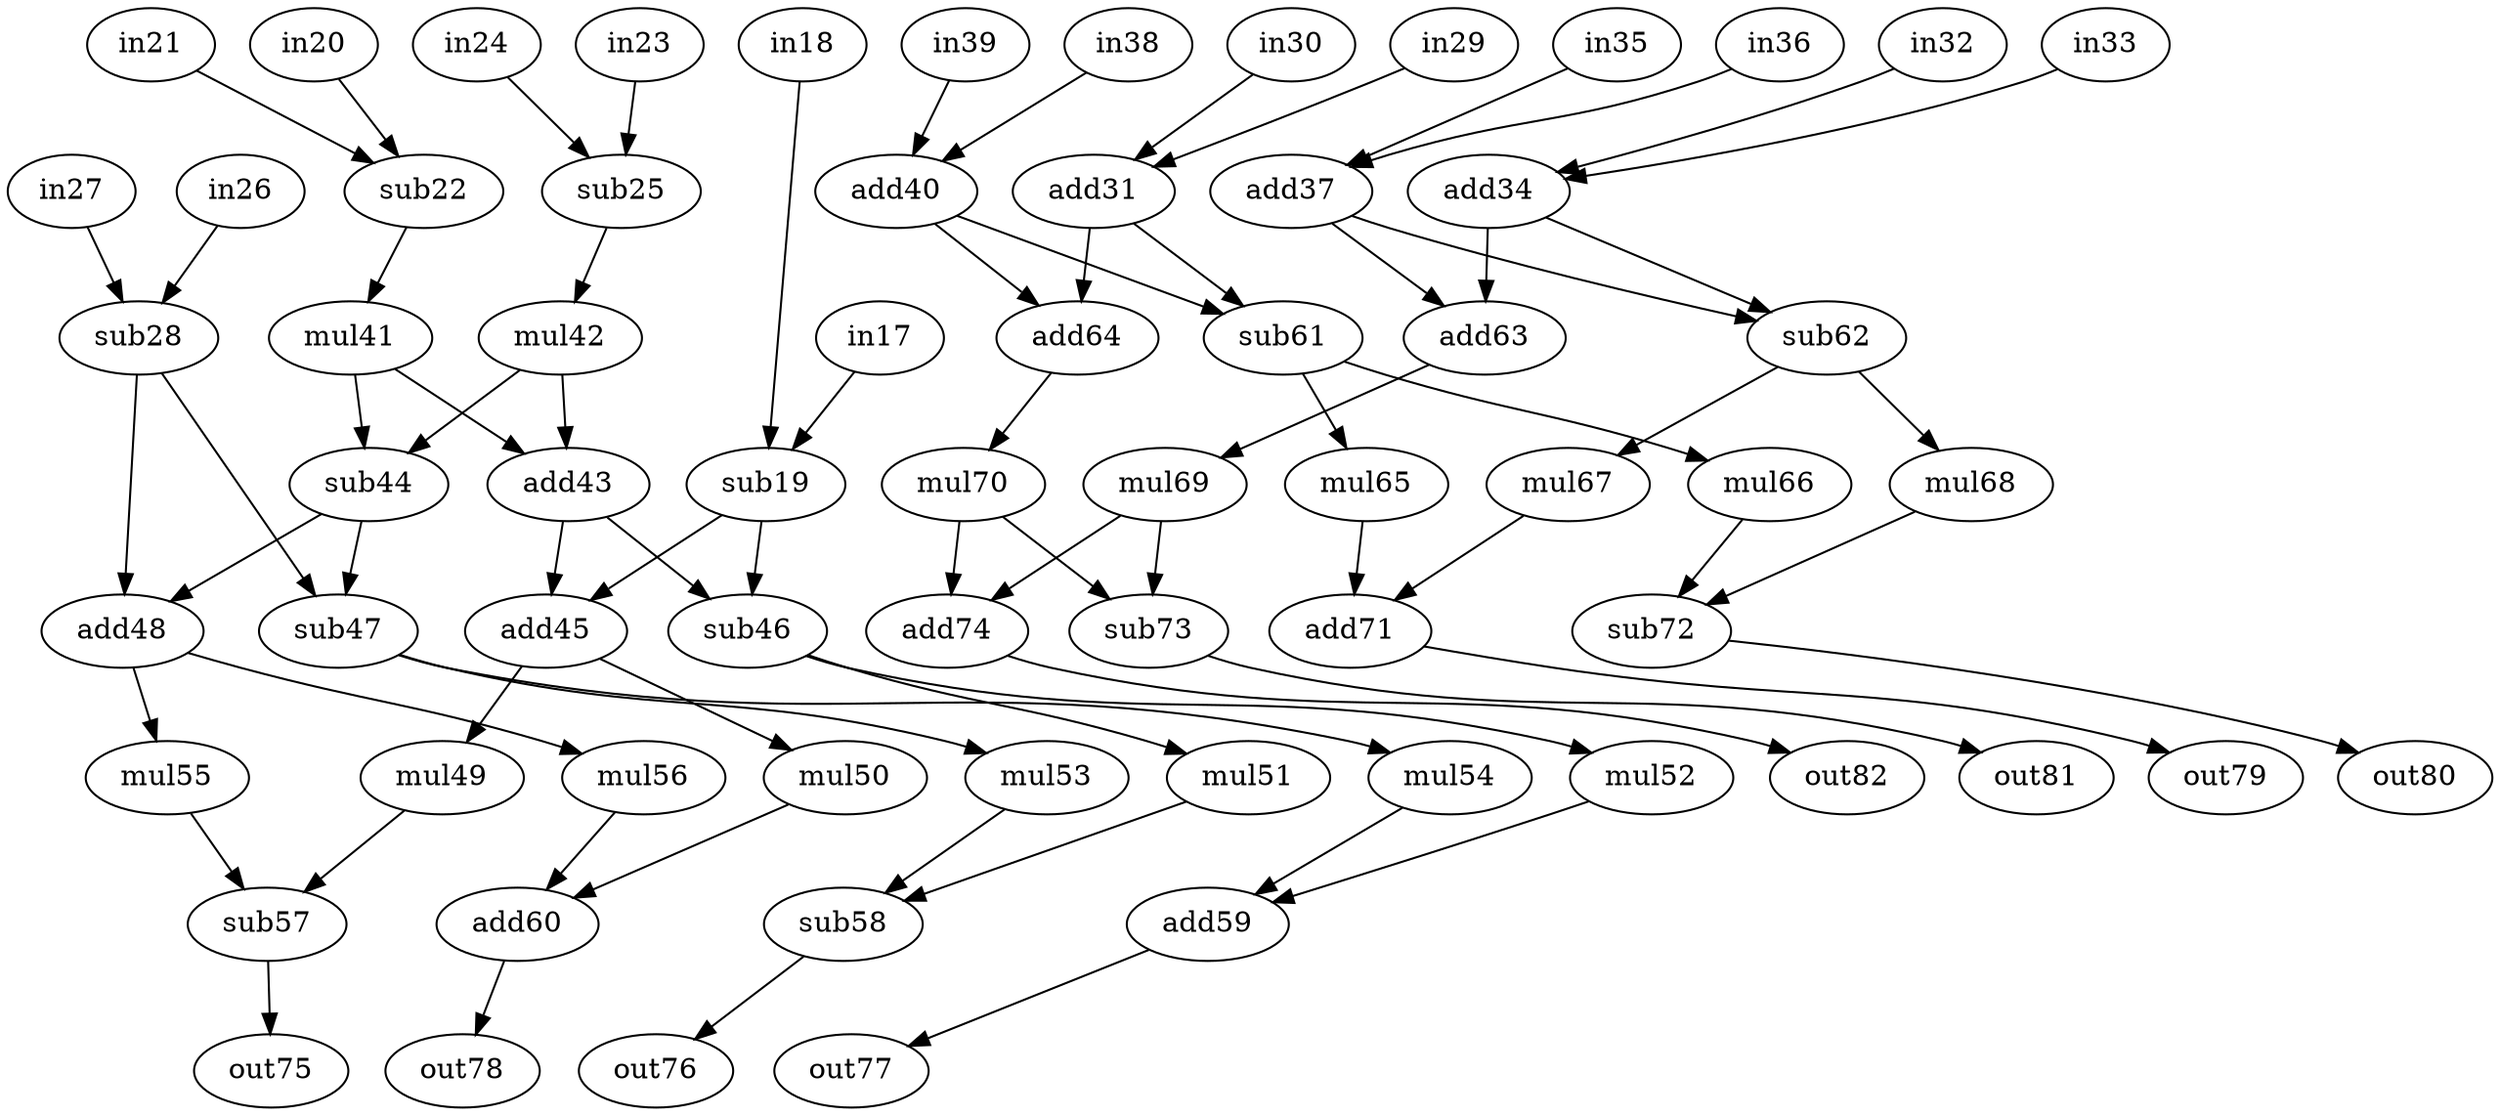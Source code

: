 strict digraph "cosine1" {
0 [label=add48, op=add];
1 [label=out82, op=out];
2 [label=sub73, op=sub];
3 [label=in18, op=in];
4 [label=mul65, op=muli, value=2];
5 [label=mul41, op=muli, value=2];
6 [label=add60, op=add];
7 [label=mul42, op=muli, value=2];
8 [label=mul50, op=muli, value=2];
9 [label=in23, op=in];
10 [label=in35, op=in];
11 [label=in32, op=in];
12 [label=sub46, op=sub];
13 [label=out80, op=out];
14 [label=add64, op=add];
15 [label=mul70, op=muli, value=2];
16 [label=sub44, op=sub];
17 [label=in36, op=in];
18 [label=out79, op=out];
19 [label=in26, op=in];
20 [label=in33, op=in];
21 [label=mul55, op=muli, value=2];
22 [label=sub22, op=sub];
23 [label=mul66, op=muli, value=2];
24 [label=sub19, op=sub];
25 [label=add37, op=add];
26 [label=mul69, op=muli, value=2];
27 [label=sub62, op=sub];
28 [label=add71, op=add];
29 [label=mul51, op=muli, value=2];
30 [label=in17, op=in];
31 [label=sub58, op=sub];
32 [label=mul49, op=muli, value=2];
33 [label=add59, op=add];
34 [label=sub28, op=sub];
35 [label=in27, op=in];
36 [label=sub25, op=sub];
37 [label=sub47, op=sub];
38 [label=in20, op=in];
39 [label=add34, op=add];
40 [label=out76, op=out];
41 [label=mul54, op=muli, value=2];
42 [label=add43, op=add];
43 [label=out78, op=out];
44 [label=in21, op=in];
45 [label=in39, op=in];
46 [label=in30, op=in];
47 [label=out81, op=out];
48 [label=mul52, op=muli, value=2];
49 [label=add74, op=add];
50 [label=out77, op=out];
51 [label=out75, op=out];
52 [label=add40, op=add];
53 [label=sub72, op=sub];
54 [label=in24, op=in];
55 [label=in29, op=in];
56 [label=in38, op=in];
57 [label=mul67, op=muli, value=2];
58 [label=mul53, op=muli, value=2];
59 [label=mul56, op=muli, value=2];
60 [label=add63, op=add];
61 [label=add31, op=add];
62 [label=add45, op=add];
63 [label=mul68, op=muli, value=2];
64 [label=sub57, op=sub];
65 [label=sub61, op=sub];
0 -> 21  [port=0, weight=0];
0 -> 59  [port=0, weight=0];
2 -> 47  [port=0, weight=0];
3 -> 24  [port=0, weight=0];
4 -> 28  [port=0, weight=0];
5 -> 42  [port=0, weight=0];
5 -> 16  [port=0, weight=0];
6 -> 43  [port=0, weight=0];
7 -> 42  [port=1, weight=0];
7 -> 16  [port=1, weight=0];
8 -> 6  [port=0, weight=0];
9 -> 36  [port=0, weight=0];
10 -> 25  [port=0, weight=0];
11 -> 39  [port=0, weight=0];
12 -> 48  [port=0, weight=0];
12 -> 29  [port=0, weight=0];
14 -> 15  [port=0, weight=0];
15 -> 49  [port=0, weight=0];
15 -> 2  [port=0, weight=0];
16 -> 0  [port=0, weight=0];
16 -> 37  [port=0, weight=0];
17 -> 25  [port=1, weight=0];
19 -> 34  [port=0, weight=0];
20 -> 39  [port=1, weight=0];
21 -> 64  [port=0, weight=0];
22 -> 5  [port=0, weight=0];
23 -> 53  [port=0, weight=0];
24 -> 62  [port=0, weight=0];
24 -> 12  [port=0, weight=0];
25 -> 60  [port=0, weight=0];
25 -> 27  [port=0, weight=0];
26 -> 49  [port=1, weight=0];
26 -> 2  [port=1, weight=0];
27 -> 63  [port=0, weight=0];
27 -> 57  [port=0, weight=0];
28 -> 18  [port=0, weight=0];
29 -> 31  [port=0, weight=0];
30 -> 24  [port=1, weight=0];
31 -> 40  [port=0, weight=0];
32 -> 64  [port=1, weight=0];
33 -> 50  [port=0, weight=0];
34 -> 37  [port=1, weight=0];
34 -> 0  [port=1, weight=0];
35 -> 34  [port=1, weight=0];
36 -> 7  [port=0, weight=0];
37 -> 41  [port=0, weight=0];
37 -> 58  [port=0, weight=0];
38 -> 22  [port=0, weight=0];
39 -> 60  [port=1, weight=0];
39 -> 27  [port=1, weight=0];
41 -> 33  [port=0, weight=0];
42 -> 12  [port=1, weight=0];
42 -> 62  [port=1, weight=0];
44 -> 22  [port=1, weight=0];
45 -> 52  [port=0, weight=0];
46 -> 61  [port=0, weight=0];
48 -> 33  [port=1, weight=0];
49 -> 1  [port=0, weight=0];
52 -> 65  [port=0, weight=0];
52 -> 14  [port=0, weight=0];
53 -> 13  [port=0, weight=0];
54 -> 36  [port=1, weight=0];
55 -> 61  [port=1, weight=0];
56 -> 52  [port=1, weight=0];
57 -> 28  [port=1, weight=0];
58 -> 31  [port=1, weight=0];
59 -> 6  [port=1, weight=0];
60 -> 26  [port=0, weight=0];
61 -> 14  [port=1, weight=0];
61 -> 65  [port=1, weight=0];
62 -> 8  [port=0, weight=0];
62 -> 32  [port=0, weight=0];
63 -> 53  [port=1, weight=0];
64 -> 51  [port=0, weight=0];
65 -> 23  [port=0, weight=0];
65 -> 4  [port=0, weight=0];
}
